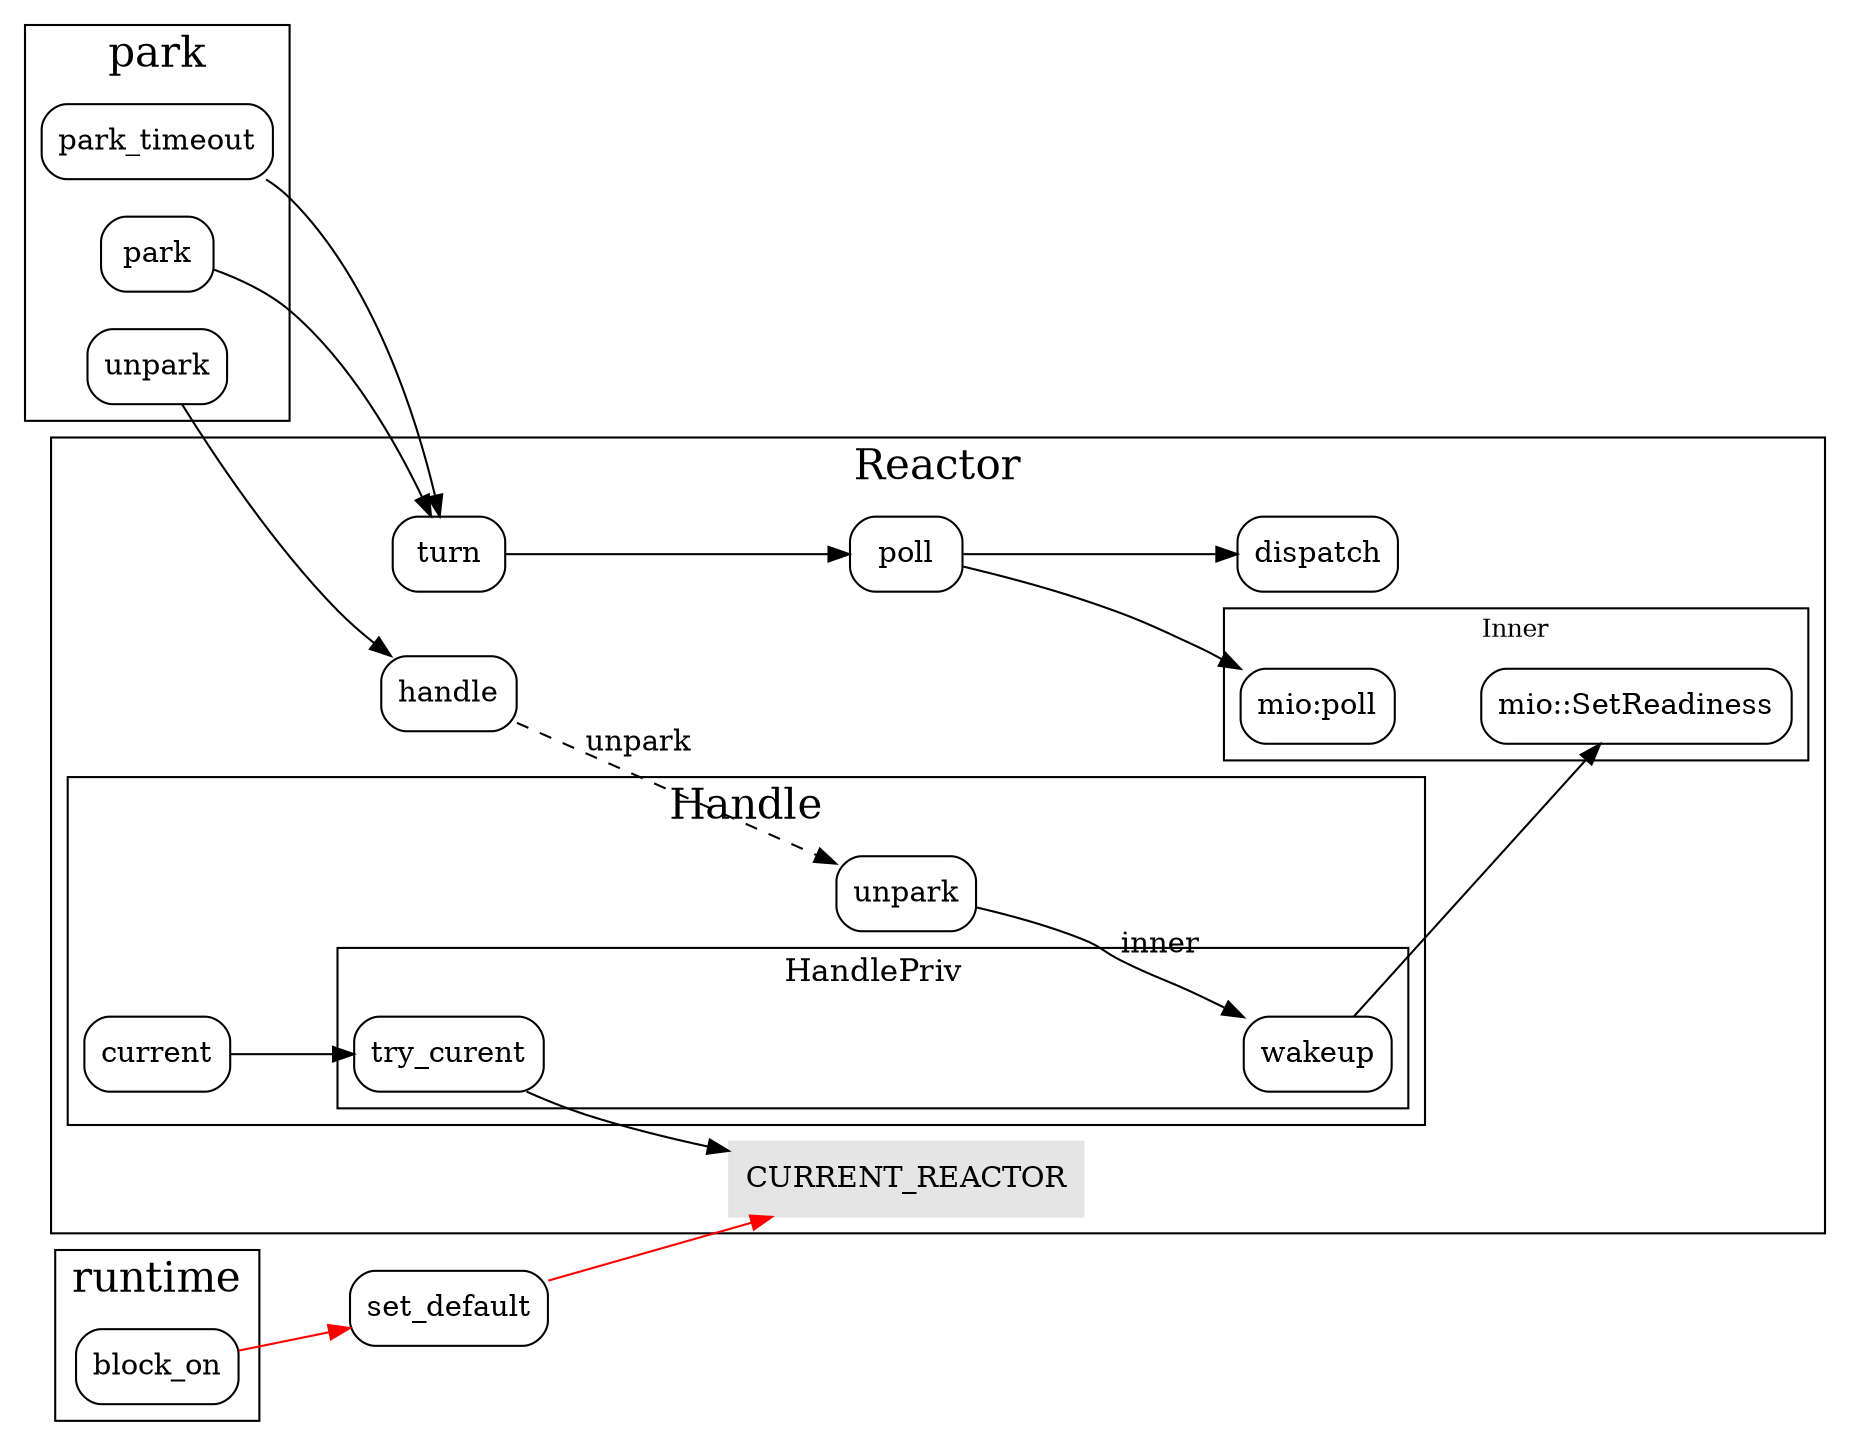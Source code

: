 digraph reactorpark {
  node[shape=box;style="rounded"];
  newrank=true;
  rankdir=LR;

  subgraph cluster_park {
    graph[label="park";fontsize=20;]
    unpark;
    park;
    park_timeout;
  }

  subgraph cluster_reactor {
    graph[label="Reactor";fontsize=20;]

    subgraph cluster_Inner {
      graph[label="Inner";fontsize=12;];
      mio_io[label="mio:poll"];
      inner_wakeup[label="mio::SetReadiness"];
    }

    subgraph cluster_Handle {
      graph[label="Handle";fontsize=20;];
      subgraph cluster_HandleInner {
        graph[label="HandlePriv";fontsize=15;];
        wakeup;
        try_curent;
      }
      wakeup -> inner_wakeup;
      current -> try_curent;
      handle_unpark[label="unpark"];
      handle_unpark -> wakeup[label="inner"];
    }

    CURRENT_REACTOR[style="filled";color=gray90];
    handle -> handle_unpark[label="unpark";style=dashed]; 
    turn -> poll -> mio_io;
    poll -> dispatch;
    try_curent -> CURRENT_REACTOR;
  }

  subgraph cluster_runtime {
    graph[label="runtime";fontsize=20;]
    block_on;
  }
  block_on -> set_default-> CURRENT_REACTOR[color=red];
  unpark -> handle;
  {park, park_timeout} -> turn;
}
